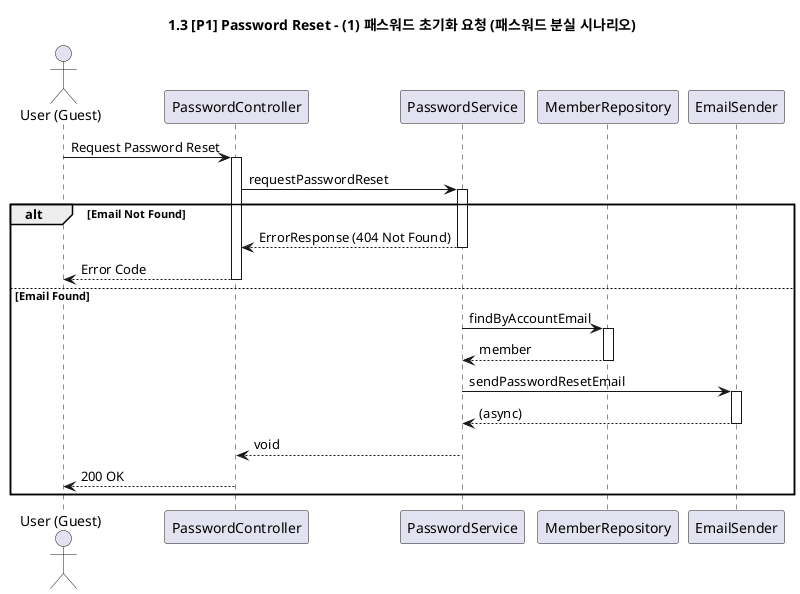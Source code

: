@startuml

title 1.3 [P1] Password Reset - (1) 패스워드 초기화 요청 (패스워드 분실 시나리오)

actor "User (Guest)" as User
participant "PasswordController" as Controller
participant "PasswordService" as AppService
participant "MemberRepository" as Repository
participant "EmailSender" as EmailAdapter

User -> Controller: Request Password Reset
activate Controller

Controller -> AppService: requestPasswordReset
activate AppService
alt Email Not Found
    AppService --> Controller: ErrorResponse (404 Not Found)
    deactivate AppService
    Controller --> User: Error Code
    deactivate Controller
else Email Found

AppService -> Repository: findByAccountEmail
activate Repository
Repository --> AppService: member
deactivate Repository

AppService -> EmailAdapter: sendPasswordResetEmail
activate EmailAdapter
EmailAdapter --> AppService: (async)
deactivate EmailAdapter

AppService --> Controller: void
deactivate AppService

Controller --> User: 200 OK
deactivate Controller
end
@enduml